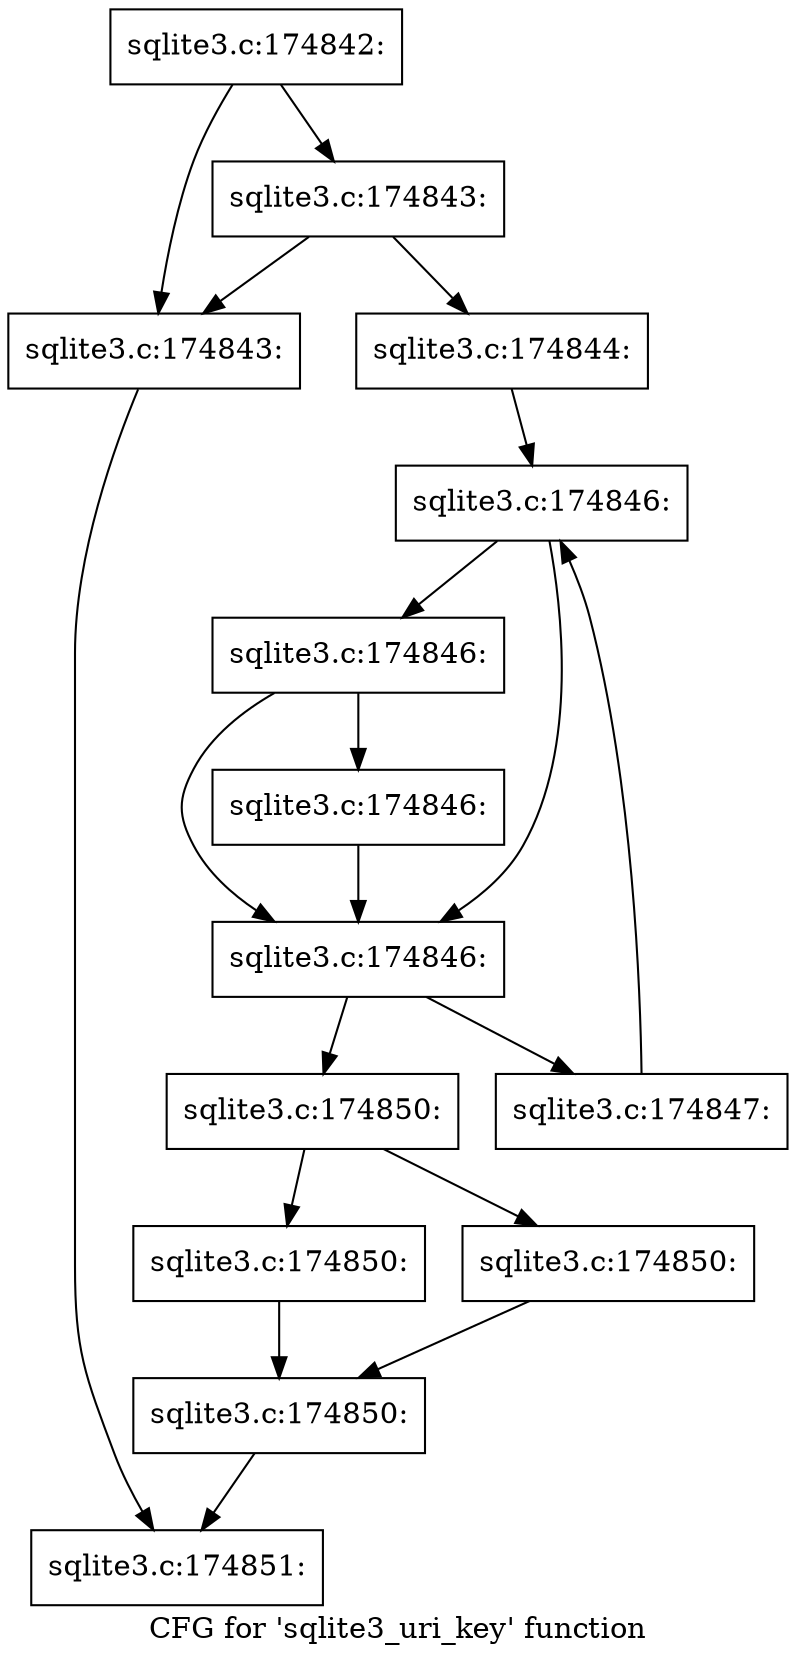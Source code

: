 digraph "CFG for 'sqlite3_uri_key' function" {
	label="CFG for 'sqlite3_uri_key' function";

	Node0x55c0f6a77720 [shape=record,label="{sqlite3.c:174842:}"];
	Node0x55c0f6a77720 -> Node0x55c0f6b03240;
	Node0x55c0f6a77720 -> Node0x55c0f6b03a50;
	Node0x55c0f6b03a50 [shape=record,label="{sqlite3.c:174843:}"];
	Node0x55c0f6b03a50 -> Node0x55c0f6b03240;
	Node0x55c0f6b03a50 -> Node0x55c0f6b02630;
	Node0x55c0f6b03240 [shape=record,label="{sqlite3.c:174843:}"];
	Node0x55c0f6b03240 -> Node0x55c0f6b03810;
	Node0x55c0f6b02630 [shape=record,label="{sqlite3.c:174844:}"];
	Node0x55c0f6b02630 -> Node0x55c0f6b05060;
	Node0x55c0f6b05060 [shape=record,label="{sqlite3.c:174846:}"];
	Node0x55c0f6b05060 -> Node0x55c0f6b052e0;
	Node0x55c0f6b05060 -> Node0x55c0f6b05240;
	Node0x55c0f6b052e0 [shape=record,label="{sqlite3.c:174846:}"];
	Node0x55c0f6b052e0 -> Node0x55c0f6b05290;
	Node0x55c0f6b052e0 -> Node0x55c0f6b05240;
	Node0x55c0f6b05290 [shape=record,label="{sqlite3.c:174846:}"];
	Node0x55c0f6b05290 -> Node0x55c0f6b05240;
	Node0x55c0f6b05240 [shape=record,label="{sqlite3.c:174846:}"];
	Node0x55c0f6b05240 -> Node0x55c0f6b05e20;
	Node0x55c0f6b05240 -> Node0x55c0f6b051c0;
	Node0x55c0f6b05e20 [shape=record,label="{sqlite3.c:174847:}"];
	Node0x55c0f6b05e20 -> Node0x55c0f6b05060;
	Node0x55c0f6b051c0 [shape=record,label="{sqlite3.c:174850:}"];
	Node0x55c0f6b051c0 -> Node0x55c0f6b06b00;
	Node0x55c0f6b051c0 -> Node0x55c0f6b06b50;
	Node0x55c0f6b06b00 [shape=record,label="{sqlite3.c:174850:}"];
	Node0x55c0f6b06b00 -> Node0x55c0f6b06ba0;
	Node0x55c0f6b06b50 [shape=record,label="{sqlite3.c:174850:}"];
	Node0x55c0f6b06b50 -> Node0x55c0f6b06ba0;
	Node0x55c0f6b06ba0 [shape=record,label="{sqlite3.c:174850:}"];
	Node0x55c0f6b06ba0 -> Node0x55c0f6b03810;
	Node0x55c0f6b03810 [shape=record,label="{sqlite3.c:174851:}"];
}
